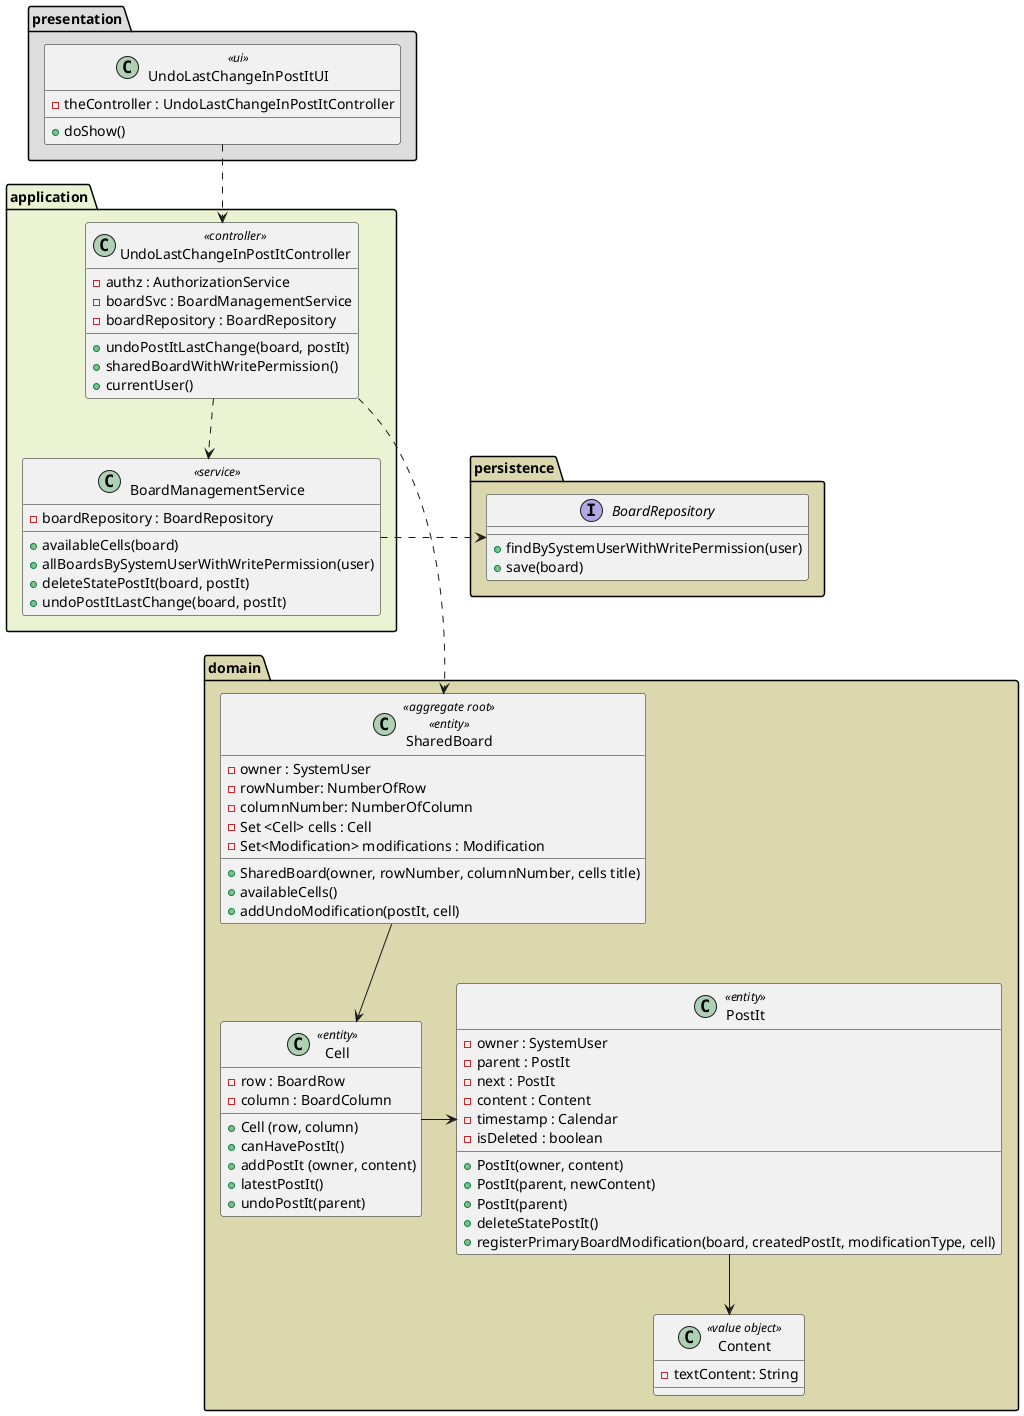 @startuml
'https://plantuml.com/class-diagram

package "presentation" #DDDDDD{
    class UndoLastChangeInPostItUI <<ui>>{
    - theController : UndoLastChangeInPostItController
    + doShow()
    }
}

package "domain" #dbd8ae{
        class PostIt <<entity>>{
        - owner : SystemUser
        - parent : PostIt
        - next : PostIt
        - content : Content
        - timestamp : Calendar
        - isDeleted : boolean
        + PostIt(owner, content)
        + PostIt(parent, newContent)
        + PostIt(parent)
        + deleteStatePostIt()
        + registerPrimaryBoardModification(board, createdPostIt, modificationType, cell)
        }
        class Content<<value object>>{
        - textContent: String
         }

        class SharedBoard <<aggregate root>> <<entity>>{
        -owner : SystemUser
        - rowNumber: NumberOfRow
        - columnNumber: NumberOfColumn
        - Set <Cell> cells : Cell
        - Set<Modification> modifications : Modification
        + SharedBoard(owner, rowNumber, columnNumber, cells title)
        + availableCells()
        +addUndoModification(postIt, cell)
        }

      class Cell <<entity>>{
             - row : BoardRow
             - column : BoardColumn
             +  Cell (row, column)
             + canHavePostIt()
             + addPostIt (owner, content)
             + latestPostIt()
             + undoPostIt(parent)
       }
}
    package "persistence" #dbd8ae{
       interface BoardRepository{
       + findBySystemUserWithWritePermission(user)
       + save(board)
       }
    }
package "application" #eaf4d3{
    class UndoLastChangeInPostItController <<controller>>{
        - authz : AuthorizationService
        - boardSvc : BoardManagementService
        - boardRepository : BoardRepository
        + undoPostItLastChange(board, postIt)
        + sharedBoardWithWritePermission()
        + currentUser()
    }

    class BoardManagementService <<service>>{
         - boardRepository : BoardRepository
         + availableCells(board)
         + allBoardsBySystemUserWithWritePermission(user)
         + deleteStatePostIt(board, postIt)
         + undoPostItLastChange(board, postIt)
    }

}


UndoLastChangeInPostItUI .-> UndoLastChangeInPostItController
UndoLastChangeInPostItController .-> BoardManagementService



BoardManagementService .> BoardRepository

PostIt --> Content
Cell -> PostIt
SharedBoard --> Cell
UndoLastChangeInPostItController .--> SharedBoard


@enduml
